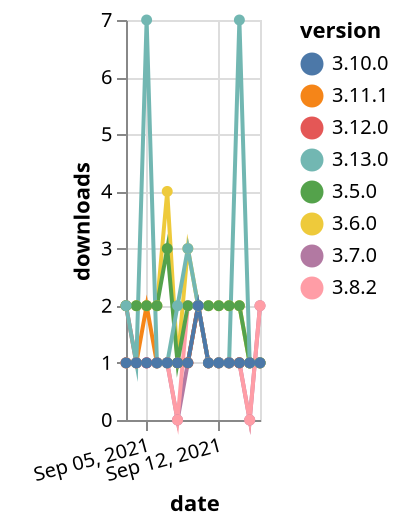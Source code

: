 {"$schema": "https://vega.github.io/schema/vega-lite/v5.json", "description": "A simple bar chart with embedded data.", "data": {"values": [{"date": "2021-09-03", "total": 286, "delta": 1, "version": "3.7.0"}, {"date": "2021-09-04", "total": 287, "delta": 1, "version": "3.7.0"}, {"date": "2021-09-05", "total": 288, "delta": 1, "version": "3.7.0"}, {"date": "2021-09-06", "total": 289, "delta": 1, "version": "3.7.0"}, {"date": "2021-09-07", "total": 290, "delta": 1, "version": "3.7.0"}, {"date": "2021-09-08", "total": 290, "delta": 0, "version": "3.7.0"}, {"date": "2021-09-09", "total": 291, "delta": 1, "version": "3.7.0"}, {"date": "2021-09-10", "total": 293, "delta": 2, "version": "3.7.0"}, {"date": "2021-09-11", "total": 294, "delta": 1, "version": "3.7.0"}, {"date": "2021-09-12", "total": 295, "delta": 1, "version": "3.7.0"}, {"date": "2021-09-13", "total": 296, "delta": 1, "version": "3.7.0"}, {"date": "2021-09-14", "total": 297, "delta": 1, "version": "3.7.0"}, {"date": "2021-09-15", "total": 297, "delta": 0, "version": "3.7.0"}, {"date": "2021-09-16", "total": 299, "delta": 2, "version": "3.7.0"}, {"date": "2021-09-03", "total": 406, "delta": 1, "version": "3.8.2"}, {"date": "2021-09-04", "total": 407, "delta": 1, "version": "3.8.2"}, {"date": "2021-09-05", "total": 408, "delta": 1, "version": "3.8.2"}, {"date": "2021-09-06", "total": 409, "delta": 1, "version": "3.8.2"}, {"date": "2021-09-07", "total": 410, "delta": 1, "version": "3.8.2"}, {"date": "2021-09-08", "total": 410, "delta": 0, "version": "3.8.2"}, {"date": "2021-09-09", "total": 412, "delta": 2, "version": "3.8.2"}, {"date": "2021-09-10", "total": 414, "delta": 2, "version": "3.8.2"}, {"date": "2021-09-11", "total": 415, "delta": 1, "version": "3.8.2"}, {"date": "2021-09-12", "total": 416, "delta": 1, "version": "3.8.2"}, {"date": "2021-09-13", "total": 417, "delta": 1, "version": "3.8.2"}, {"date": "2021-09-14", "total": 418, "delta": 1, "version": "3.8.2"}, {"date": "2021-09-15", "total": 418, "delta": 0, "version": "3.8.2"}, {"date": "2021-09-16", "total": 420, "delta": 2, "version": "3.8.2"}, {"date": "2021-09-03", "total": 224, "delta": 2, "version": "3.12.0"}, {"date": "2021-09-04", "total": 225, "delta": 1, "version": "3.12.0"}, {"date": "2021-09-05", "total": 226, "delta": 1, "version": "3.12.0"}, {"date": "2021-09-06", "total": 227, "delta": 1, "version": "3.12.0"}, {"date": "2021-09-07", "total": 228, "delta": 1, "version": "3.12.0"}, {"date": "2021-09-08", "total": 229, "delta": 1, "version": "3.12.0"}, {"date": "2021-09-09", "total": 230, "delta": 1, "version": "3.12.0"}, {"date": "2021-09-10", "total": 232, "delta": 2, "version": "3.12.0"}, {"date": "2021-09-11", "total": 233, "delta": 1, "version": "3.12.0"}, {"date": "2021-09-12", "total": 234, "delta": 1, "version": "3.12.0"}, {"date": "2021-09-13", "total": 235, "delta": 1, "version": "3.12.0"}, {"date": "2021-09-14", "total": 236, "delta": 1, "version": "3.12.0"}, {"date": "2021-09-15", "total": 237, "delta": 1, "version": "3.12.0"}, {"date": "2021-09-16", "total": 238, "delta": 1, "version": "3.12.0"}, {"date": "2021-09-03", "total": 169, "delta": 1, "version": "3.11.1"}, {"date": "2021-09-04", "total": 170, "delta": 1, "version": "3.11.1"}, {"date": "2021-09-05", "total": 172, "delta": 2, "version": "3.11.1"}, {"date": "2021-09-06", "total": 173, "delta": 1, "version": "3.11.1"}, {"date": "2021-09-07", "total": 174, "delta": 1, "version": "3.11.1"}, {"date": "2021-09-08", "total": 175, "delta": 1, "version": "3.11.1"}, {"date": "2021-09-09", "total": 176, "delta": 1, "version": "3.11.1"}, {"date": "2021-09-10", "total": 178, "delta": 2, "version": "3.11.1"}, {"date": "2021-09-11", "total": 179, "delta": 1, "version": "3.11.1"}, {"date": "2021-09-12", "total": 180, "delta": 1, "version": "3.11.1"}, {"date": "2021-09-13", "total": 181, "delta": 1, "version": "3.11.1"}, {"date": "2021-09-14", "total": 182, "delta": 1, "version": "3.11.1"}, {"date": "2021-09-15", "total": 183, "delta": 1, "version": "3.11.1"}, {"date": "2021-09-16", "total": 184, "delta": 1, "version": "3.11.1"}, {"date": "2021-09-03", "total": 2441, "delta": 2, "version": "3.6.0"}, {"date": "2021-09-04", "total": 2443, "delta": 2, "version": "3.6.0"}, {"date": "2021-09-05", "total": 2445, "delta": 2, "version": "3.6.0"}, {"date": "2021-09-06", "total": 2447, "delta": 2, "version": "3.6.0"}, {"date": "2021-09-07", "total": 2451, "delta": 4, "version": "3.6.0"}, {"date": "2021-09-08", "total": 2452, "delta": 1, "version": "3.6.0"}, {"date": "2021-09-09", "total": 2455, "delta": 3, "version": "3.6.0"}, {"date": "2021-09-10", "total": 2457, "delta": 2, "version": "3.6.0"}, {"date": "2021-09-11", "total": 2459, "delta": 2, "version": "3.6.0"}, {"date": "2021-09-12", "total": 2461, "delta": 2, "version": "3.6.0"}, {"date": "2021-09-13", "total": 2463, "delta": 2, "version": "3.6.0"}, {"date": "2021-09-14", "total": 2465, "delta": 2, "version": "3.6.0"}, {"date": "2021-09-15", "total": 2466, "delta": 1, "version": "3.6.0"}, {"date": "2021-09-16", "total": 2467, "delta": 1, "version": "3.6.0"}, {"date": "2021-09-03", "total": 2294, "delta": 2, "version": "3.5.0"}, {"date": "2021-09-04", "total": 2296, "delta": 2, "version": "3.5.0"}, {"date": "2021-09-05", "total": 2298, "delta": 2, "version": "3.5.0"}, {"date": "2021-09-06", "total": 2300, "delta": 2, "version": "3.5.0"}, {"date": "2021-09-07", "total": 2303, "delta": 3, "version": "3.5.0"}, {"date": "2021-09-08", "total": 2304, "delta": 1, "version": "3.5.0"}, {"date": "2021-09-09", "total": 2306, "delta": 2, "version": "3.5.0"}, {"date": "2021-09-10", "total": 2308, "delta": 2, "version": "3.5.0"}, {"date": "2021-09-11", "total": 2310, "delta": 2, "version": "3.5.0"}, {"date": "2021-09-12", "total": 2312, "delta": 2, "version": "3.5.0"}, {"date": "2021-09-13", "total": 2314, "delta": 2, "version": "3.5.0"}, {"date": "2021-09-14", "total": 2316, "delta": 2, "version": "3.5.0"}, {"date": "2021-09-15", "total": 2317, "delta": 1, "version": "3.5.0"}, {"date": "2021-09-16", "total": 2318, "delta": 1, "version": "3.5.0"}, {"date": "2021-09-03", "total": 143, "delta": 2, "version": "3.13.0"}, {"date": "2021-09-04", "total": 144, "delta": 1, "version": "3.13.0"}, {"date": "2021-09-05", "total": 151, "delta": 7, "version": "3.13.0"}, {"date": "2021-09-06", "total": 152, "delta": 1, "version": "3.13.0"}, {"date": "2021-09-07", "total": 153, "delta": 1, "version": "3.13.0"}, {"date": "2021-09-08", "total": 155, "delta": 2, "version": "3.13.0"}, {"date": "2021-09-09", "total": 158, "delta": 3, "version": "3.13.0"}, {"date": "2021-09-10", "total": 160, "delta": 2, "version": "3.13.0"}, {"date": "2021-09-11", "total": 161, "delta": 1, "version": "3.13.0"}, {"date": "2021-09-12", "total": 162, "delta": 1, "version": "3.13.0"}, {"date": "2021-09-13", "total": 163, "delta": 1, "version": "3.13.0"}, {"date": "2021-09-14", "total": 170, "delta": 7, "version": "3.13.0"}, {"date": "2021-09-15", "total": 171, "delta": 1, "version": "3.13.0"}, {"date": "2021-09-16", "total": 172, "delta": 1, "version": "3.13.0"}, {"date": "2021-09-03", "total": 216, "delta": 1, "version": "3.10.0"}, {"date": "2021-09-04", "total": 217, "delta": 1, "version": "3.10.0"}, {"date": "2021-09-05", "total": 218, "delta": 1, "version": "3.10.0"}, {"date": "2021-09-06", "total": 219, "delta": 1, "version": "3.10.0"}, {"date": "2021-09-07", "total": 220, "delta": 1, "version": "3.10.0"}, {"date": "2021-09-08", "total": 221, "delta": 1, "version": "3.10.0"}, {"date": "2021-09-09", "total": 222, "delta": 1, "version": "3.10.0"}, {"date": "2021-09-10", "total": 224, "delta": 2, "version": "3.10.0"}, {"date": "2021-09-11", "total": 225, "delta": 1, "version": "3.10.0"}, {"date": "2021-09-12", "total": 226, "delta": 1, "version": "3.10.0"}, {"date": "2021-09-13", "total": 227, "delta": 1, "version": "3.10.0"}, {"date": "2021-09-14", "total": 228, "delta": 1, "version": "3.10.0"}, {"date": "2021-09-15", "total": 229, "delta": 1, "version": "3.10.0"}, {"date": "2021-09-16", "total": 230, "delta": 1, "version": "3.10.0"}]}, "width": "container", "mark": {"type": "line", "point": {"filled": true}}, "encoding": {"x": {"field": "date", "type": "temporal", "timeUnit": "yearmonthdate", "title": "date", "axis": {"labelAngle": -15}}, "y": {"field": "delta", "type": "quantitative", "title": "downloads"}, "color": {"field": "version", "type": "nominal"}, "tooltip": {"field": "delta"}}}